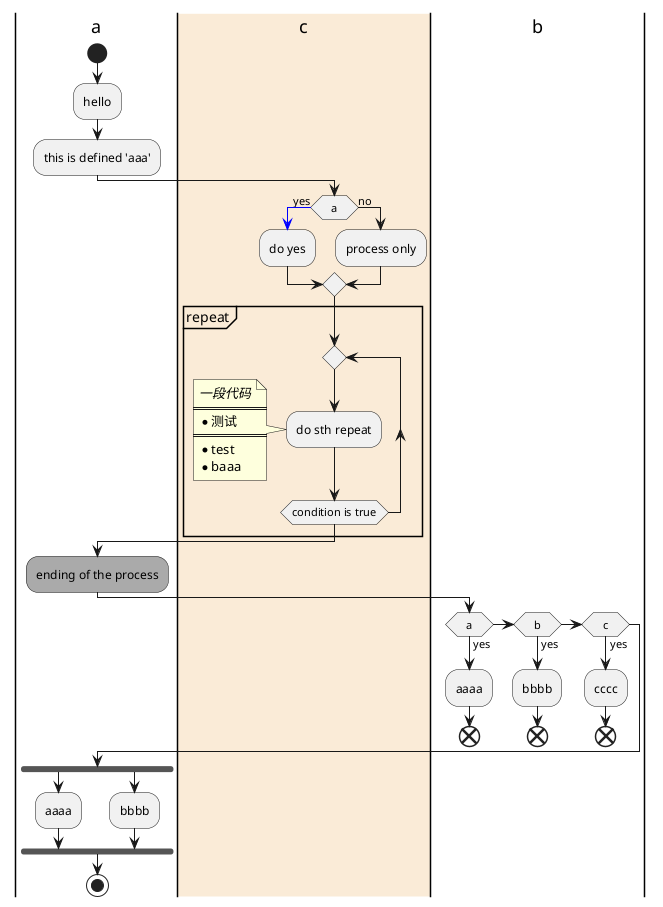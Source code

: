 @startuml
|a|
start
:hello;
:this is defined 'aaa';
|#AntiqueWhite|c|
if (a) then (yes)
    -[#blue]->
    :do yes;
else (no)
    :process only;
endif
partition repeat {
    repeat
        :do sth repeat;
    repeat while(condition is true)
}
note left
//一段代码//
====
*测试
====
*test
*baaa
end note
|a|
#AAAAAA:ending of the process;

|b|
if (a) then (yes)
    :aaaa;
    end
elseif (b) then (yes)
    :bbbb;
    end
elseif (c) then (yes)
    :cccc;
    end
endif

|a|
fork
    :aaaa;
fork again
    :bbbb;
end fork

stop
@enduml